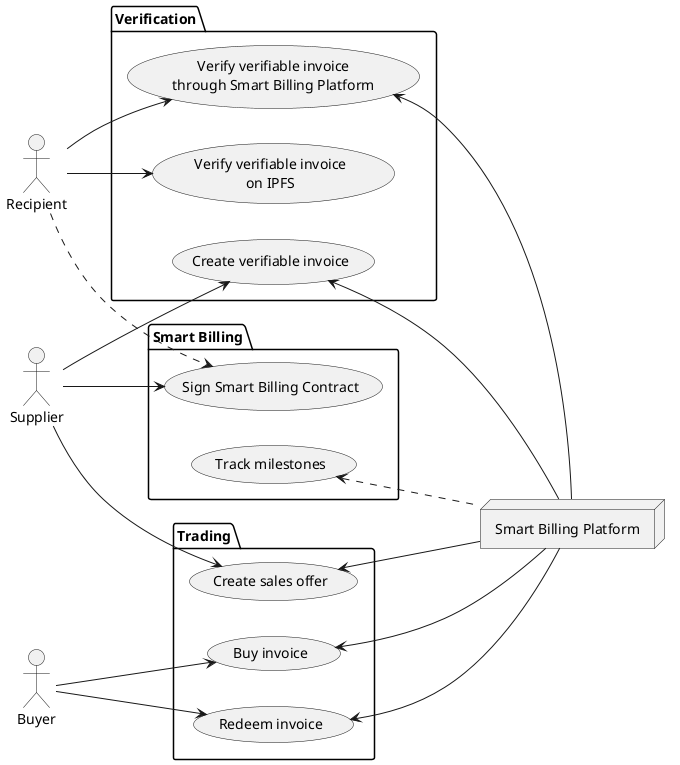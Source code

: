 @startuml

left to right direction

actor Supplier as supp
actor Recipient as cust
actor Buyer as buyer

node "Smart Billing Platform" as sbp

package "Verification" as uc1 {
    usecase "Create verifiable invoice" as uc1.1
    usecase "Verify verifiable invoice\nthrough Smart Billing Platform" as uc1.2
    usecase "Verify verifiable invoice\non IPFS" as uc1.3
}

supp --> uc1.1
cust --> uc1.2
cust --> uc1.3

uc1.1 <-- sbp
uc1.2 <-- sbp


package "Smart Billing" as uc2 {
    usecase "Sign Smart Billing Contract" as uc2.1
    usecase "Track milestones" as uc2.2
}

supp --> uc2.1
cust ..> uc2.1

uc2.2 <.. sbp

package "Trading" as uc3 {
    usecase "Create sales offer" as uc3.1
    usecase "Buy invoice" as uc3.2
    usecase "Redeem invoice" as uc3.3 
}

supp --> uc3.1
buyer --> uc3.2
buyer --> uc3.3 

uc3.1 <-- sbp
uc3.2 <-- sbp
uc3.3 <-- sbp

@enduml 
